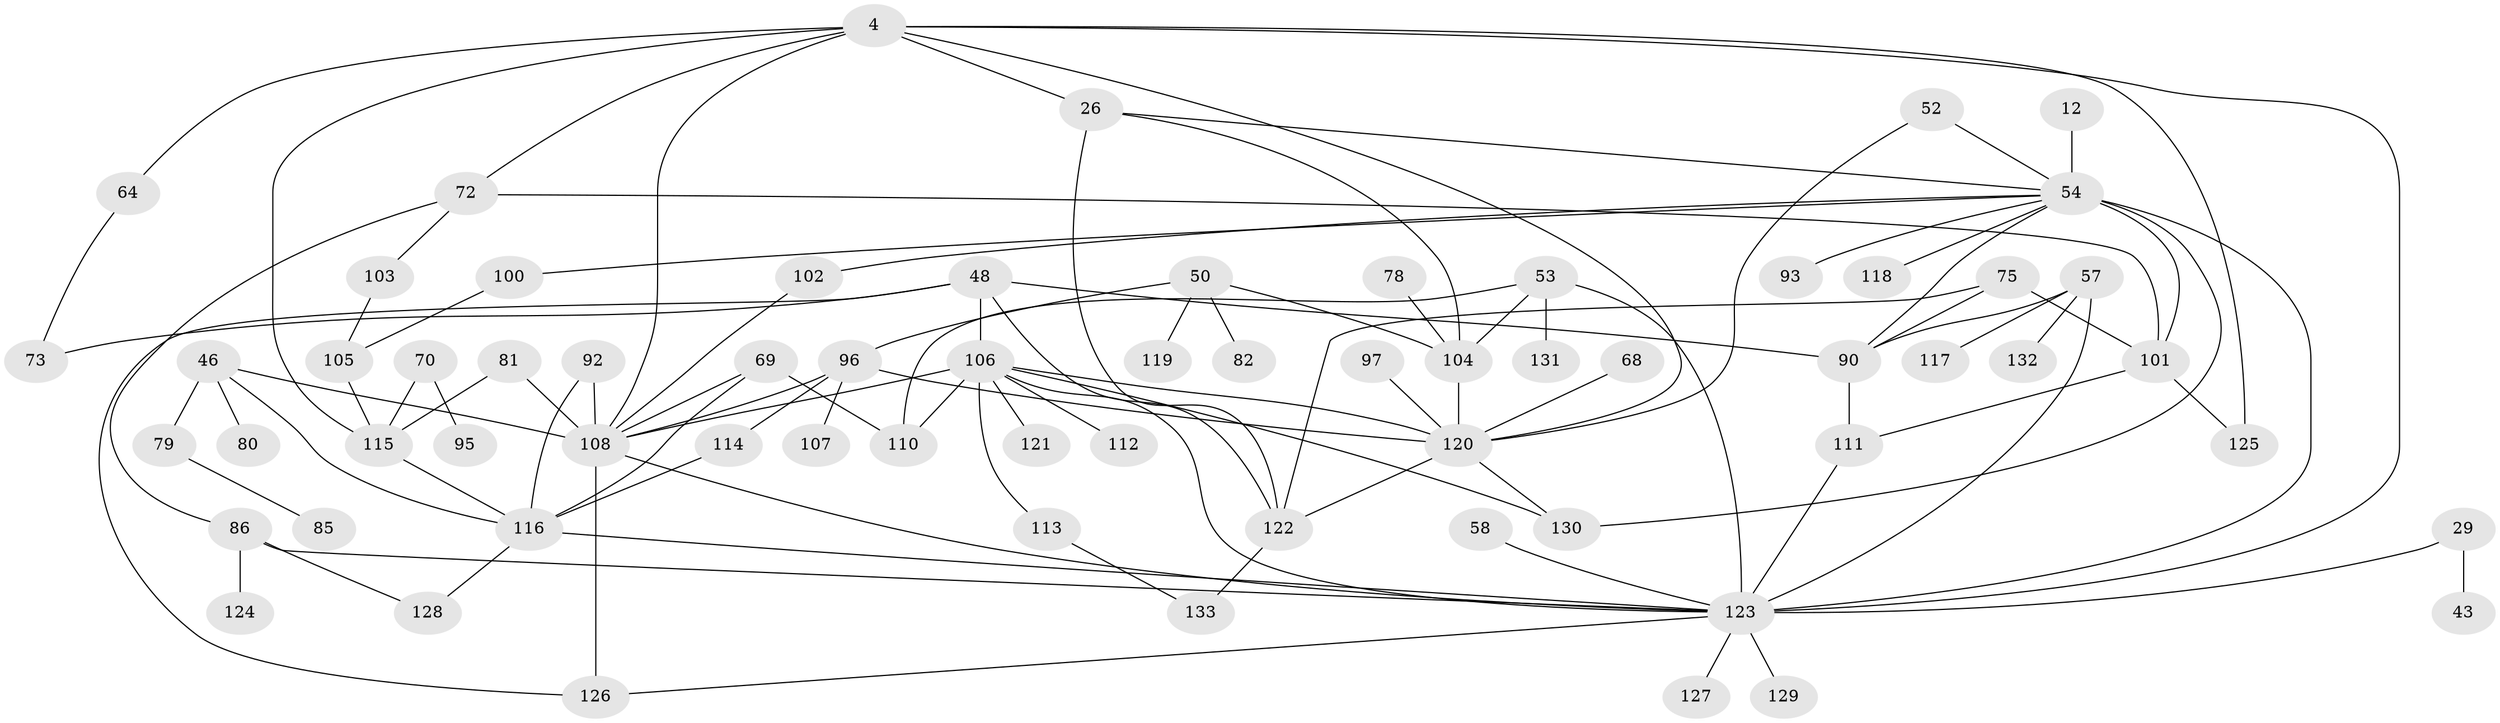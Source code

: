 // original degree distribution, {6: 0.022556390977443608, 10: 0.015037593984962405, 4: 0.17293233082706766, 5: 0.09022556390977443, 2: 0.24812030075187969, 1: 0.21804511278195488, 3: 0.23308270676691728}
// Generated by graph-tools (version 1.1) at 2025/42/03/09/25 04:42:39]
// undirected, 66 vertices, 103 edges
graph export_dot {
graph [start="1"]
  node [color=gray90,style=filled];
  4 [super="+3"];
  12;
  26 [super="+5"];
  29;
  43;
  46;
  48 [super="+20"];
  50 [super="+45"];
  52 [super="+49"];
  53 [super="+28"];
  54 [super="+7+35+19+31"];
  57;
  58;
  64;
  68;
  69;
  70;
  72;
  73;
  75;
  78;
  79;
  80;
  81;
  82;
  85;
  86;
  90 [super="+76+83"];
  92;
  93;
  95;
  96 [super="+32+38"];
  97;
  100;
  101 [super="+63"];
  102 [super="+89"];
  103;
  104 [super="+14+34"];
  105 [super="+60"];
  106 [super="+65+61+98"];
  107;
  108 [super="+41+74"];
  110;
  111;
  112 [super="+94"];
  113;
  114 [super="+77"];
  115 [super="+36"];
  116 [super="+16+99+84"];
  117;
  118;
  119;
  120 [super="+44+88"];
  121;
  122 [super="+11+13"];
  123 [super="+66+87+2+109"];
  124;
  125;
  126;
  127;
  128;
  129;
  130 [super="+91"];
  131;
  132;
  133;
  4 -- 115 [weight=2];
  4 -- 64;
  4 -- 72;
  4 -- 26 [weight=2];
  4 -- 125;
  4 -- 108 [weight=2];
  4 -- 120 [weight=2];
  4 -- 123;
  12 -- 54;
  26 -- 54;
  26 -- 122;
  26 -- 104;
  29 -- 43;
  29 -- 123;
  46 -- 79;
  46 -- 80;
  46 -- 108;
  46 -- 116;
  48 -- 73;
  48 -- 122;
  48 -- 126;
  48 -- 106;
  48 -- 90;
  50 -- 119;
  50 -- 96;
  50 -- 104;
  50 -- 82;
  52 -- 120;
  52 -- 54;
  53 -- 131;
  53 -- 104;
  53 -- 110;
  53 -- 123 [weight=2];
  54 -- 100;
  54 -- 118;
  54 -- 93;
  54 -- 101;
  54 -- 123 [weight=5];
  54 -- 90;
  54 -- 102;
  54 -- 130;
  57 -- 117;
  57 -- 132;
  57 -- 123;
  57 -- 90;
  58 -- 123;
  64 -- 73;
  68 -- 120;
  69 -- 110;
  69 -- 108 [weight=2];
  69 -- 116;
  70 -- 95;
  70 -- 115;
  72 -- 86;
  72 -- 103;
  72 -- 101;
  75 -- 122;
  75 -- 101;
  75 -- 90;
  78 -- 104;
  79 -- 85;
  81 -- 115;
  81 -- 108;
  86 -- 124;
  86 -- 128;
  86 -- 123;
  90 -- 111;
  92 -- 108 [weight=2];
  92 -- 116;
  96 -- 107;
  96 -- 108;
  96 -- 120;
  96 -- 114;
  97 -- 120;
  100 -- 105;
  101 -- 111;
  101 -- 125;
  102 -- 108;
  103 -- 105;
  104 -- 120;
  105 -- 115;
  106 -- 108;
  106 -- 113;
  106 -- 121;
  106 -- 120 [weight=2];
  106 -- 112 [weight=3];
  106 -- 130;
  106 -- 110;
  106 -- 123 [weight=3];
  108 -- 126;
  108 -- 123;
  111 -- 123;
  113 -- 133;
  114 -- 116;
  115 -- 116 [weight=2];
  116 -- 123 [weight=3];
  116 -- 128;
  120 -- 122;
  120 -- 130;
  122 -- 133;
  123 -- 127;
  123 -- 126;
  123 -- 129;
}

